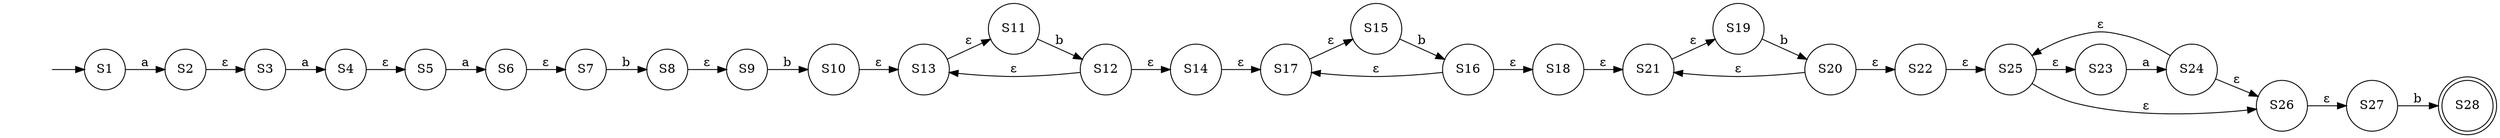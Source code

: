 digraph NFA {
	"" [shape=none]
	"" -> S1
	S1 [shape=circle]
	S1 -> S2 [label=a]
	S10 [shape=circle]
	S10 -> S13 [label="ε"]
	S11 [shape=circle]
	S11 -> S12 [label=b]
	S12 [shape=circle]
	S12 -> S13 [label="ε"]
	S12 -> S14 [label="ε"]
	S13 [shape=circle]
	S13 -> S11 [label="ε"]
	S14 [shape=circle]
	S14 -> S17 [label="ε"]
	S15 [shape=circle]
	S15 -> S16 [label=b]
	S16 [shape=circle]
	S16 -> S17 [label="ε"]
	S16 -> S18 [label="ε"]
	S17 [shape=circle]
	S17 -> S15 [label="ε"]
	S18 [shape=circle]
	S18 -> S21 [label="ε"]
	S19 [shape=circle]
	S19 -> S20 [label=b]
	S2 [shape=circle]
	S2 -> S3 [label="ε"]
	S20 [shape=circle]
	S20 -> S21 [label="ε"]
	S20 -> S22 [label="ε"]
	S21 [shape=circle]
	S21 -> S19 [label="ε"]
	S22 [shape=circle]
	S22 -> S25 [label="ε"]
	S23 [shape=circle]
	S23 -> S24 [label=a]
	S24 [shape=circle]
	S24 -> S25 [label="ε"]
	S24 -> S26 [label="ε"]
	S25 [shape=circle]
	S25 -> S23 [label="ε"]
	S25 -> S26 [label="ε"]
	S26 [shape=circle]
	S26 -> S27 [label="ε"]
	S27 [shape=circle]
	S27 -> S28 [label=b]
	S28 [shape=doublecircle]
	S3 [shape=circle]
	S3 -> S4 [label=a]
	S4 [shape=circle]
	S4 -> S5 [label="ε"]
	S5 [shape=circle]
	S5 -> S6 [label=a]
	S6 [shape=circle]
	S6 -> S7 [label="ε"]
	S7 [shape=circle]
	S7 -> S8 [label=b]
	S8 [shape=circle]
	S8 -> S9 [label="ε"]
	S9 [shape=circle]
	S9 -> S10 [label=b]
	rankdir=LR
}

